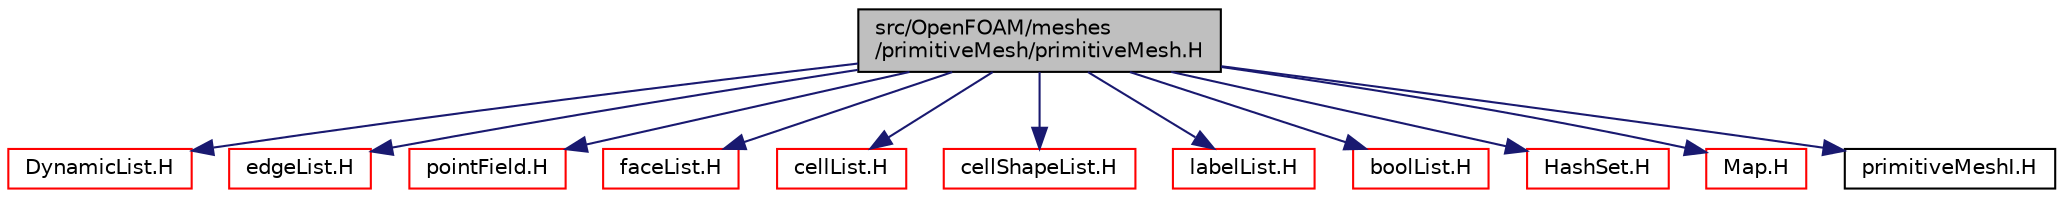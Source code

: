 digraph "src/OpenFOAM/meshes/primitiveMesh/primitiveMesh.H"
{
  bgcolor="transparent";
  edge [fontname="Helvetica",fontsize="10",labelfontname="Helvetica",labelfontsize="10"];
  node [fontname="Helvetica",fontsize="10",shape=record];
  Node1 [label="src/OpenFOAM/meshes\l/primitiveMesh/primitiveMesh.H",height=0.2,width=0.4,color="black", fillcolor="grey75", style="filled", fontcolor="black"];
  Node1 -> Node2 [color="midnightblue",fontsize="10",style="solid",fontname="Helvetica"];
  Node2 [label="DynamicList.H",height=0.2,width=0.4,color="red",URL="$a07808.html"];
  Node1 -> Node3 [color="midnightblue",fontsize="10",style="solid",fontname="Helvetica"];
  Node3 [label="edgeList.H",height=0.2,width=0.4,color="red",URL="$a08718.html"];
  Node1 -> Node4 [color="midnightblue",fontsize="10",style="solid",fontname="Helvetica"];
  Node4 [label="pointField.H",height=0.2,width=0.4,color="red",URL="$a08971.html"];
  Node1 -> Node5 [color="midnightblue",fontsize="10",style="solid",fontname="Helvetica"];
  Node5 [label="faceList.H",height=0.2,width=0.4,color="red",URL="$a08728.html"];
  Node1 -> Node6 [color="midnightblue",fontsize="10",style="solid",fontname="Helvetica"];
  Node6 [label="cellList.H",height=0.2,width=0.4,color="red",URL="$a08678.html"];
  Node1 -> Node7 [color="midnightblue",fontsize="10",style="solid",fontname="Helvetica"];
  Node7 [label="cellShapeList.H",height=0.2,width=0.4,color="red",URL="$a08712.html"];
  Node1 -> Node8 [color="midnightblue",fontsize="10",style="solid",fontname="Helvetica"];
  Node8 [label="labelList.H",height=0.2,width=0.4,color="red",URL="$a09079.html"];
  Node1 -> Node9 [color="midnightblue",fontsize="10",style="solid",fontname="Helvetica"];
  Node9 [label="boolList.H",height=0.2,width=0.4,color="red",URL="$a09001.html"];
  Node1 -> Node10 [color="midnightblue",fontsize="10",style="solid",fontname="Helvetica"];
  Node10 [label="HashSet.H",height=0.2,width=0.4,color="red",URL="$a07754.html"];
  Node1 -> Node11 [color="midnightblue",fontsize="10",style="solid",fontname="Helvetica"];
  Node11 [label="Map.H",height=0.2,width=0.4,color="red",URL="$a07760.html"];
  Node1 -> Node12 [color="midnightblue",fontsize="10",style="solid",fontname="Helvetica"];
  Node12 [label="primitiveMeshI.H",height=0.2,width=0.4,color="black",URL="$a08929.html"];
}
